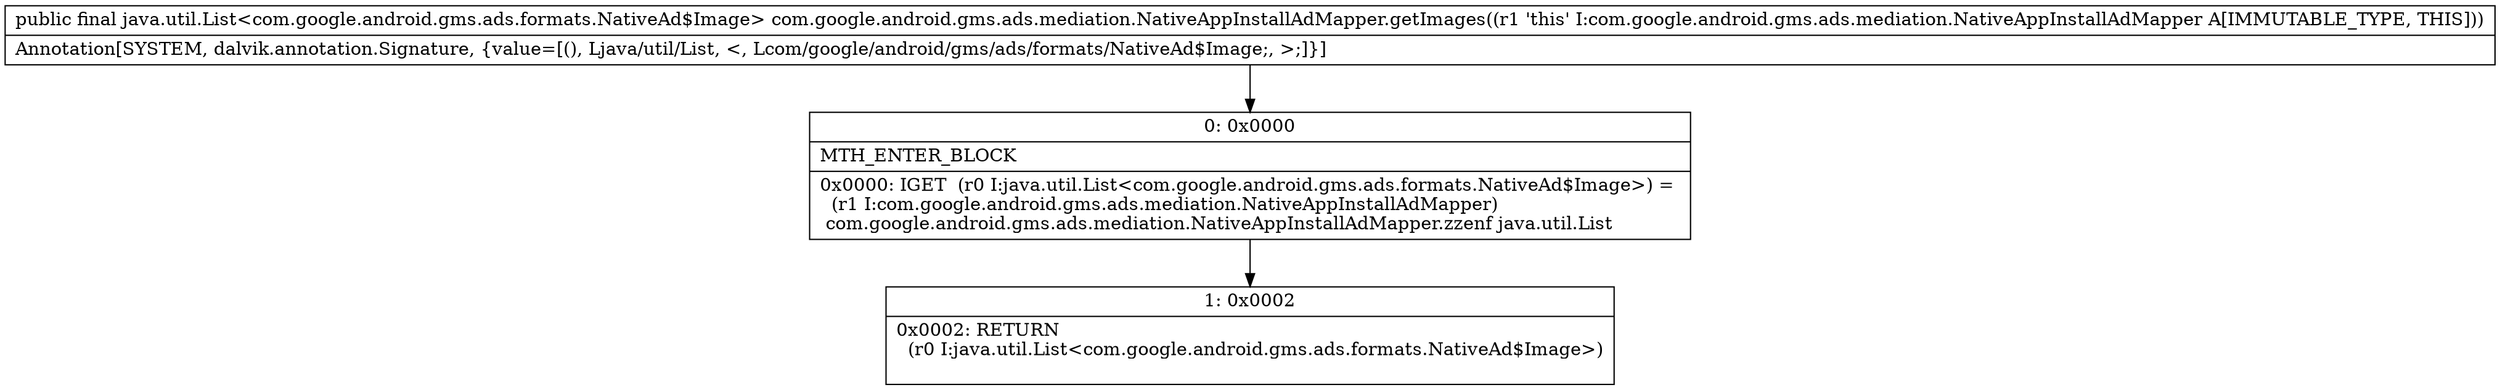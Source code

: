 digraph "CFG forcom.google.android.gms.ads.mediation.NativeAppInstallAdMapper.getImages()Ljava\/util\/List;" {
Node_0 [shape=record,label="{0\:\ 0x0000|MTH_ENTER_BLOCK\l|0x0000: IGET  (r0 I:java.util.List\<com.google.android.gms.ads.formats.NativeAd$Image\>) = \l  (r1 I:com.google.android.gms.ads.mediation.NativeAppInstallAdMapper)\l com.google.android.gms.ads.mediation.NativeAppInstallAdMapper.zzenf java.util.List \l}"];
Node_1 [shape=record,label="{1\:\ 0x0002|0x0002: RETURN  \l  (r0 I:java.util.List\<com.google.android.gms.ads.formats.NativeAd$Image\>)\l \l}"];
MethodNode[shape=record,label="{public final java.util.List\<com.google.android.gms.ads.formats.NativeAd$Image\> com.google.android.gms.ads.mediation.NativeAppInstallAdMapper.getImages((r1 'this' I:com.google.android.gms.ads.mediation.NativeAppInstallAdMapper A[IMMUTABLE_TYPE, THIS]))  | Annotation[SYSTEM, dalvik.annotation.Signature, \{value=[(), Ljava\/util\/List, \<, Lcom\/google\/android\/gms\/ads\/formats\/NativeAd$Image;, \>;]\}]\l}"];
MethodNode -> Node_0;
Node_0 -> Node_1;
}

